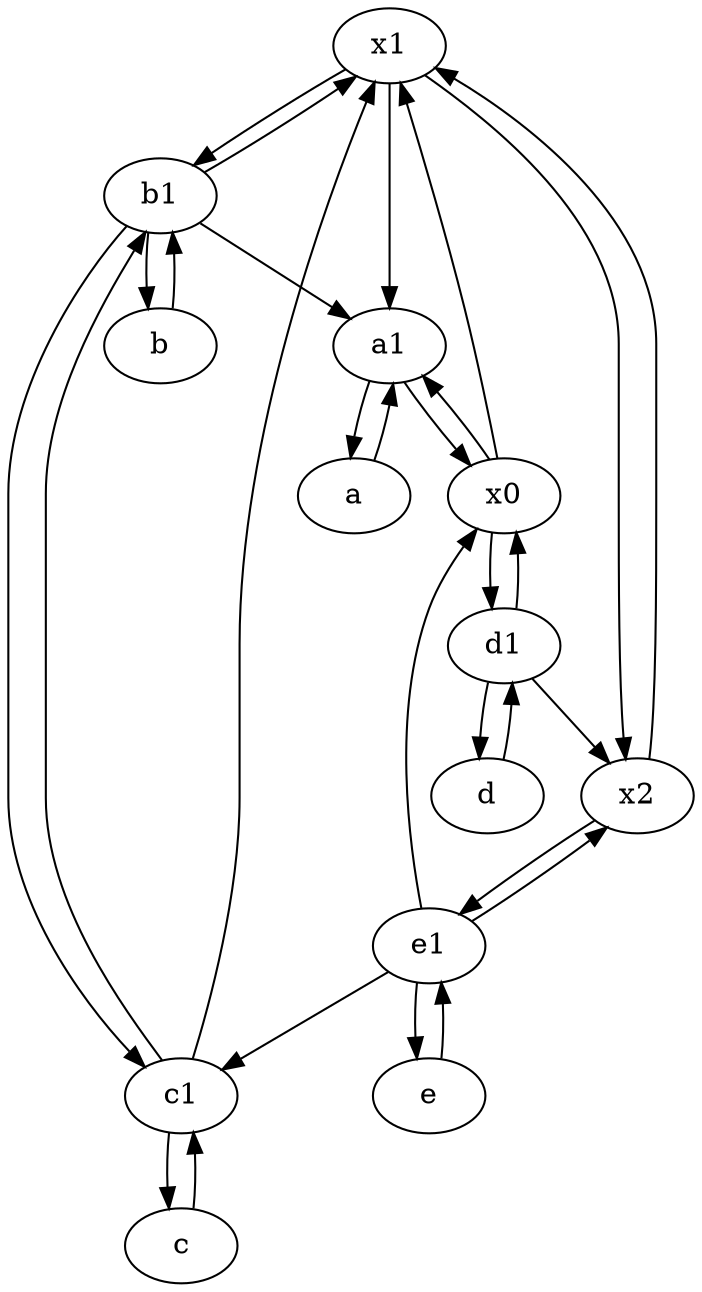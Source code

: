 digraph  {
	x1;
	c [pos="20,10!"];
	b1 [pos="45,20!"];
	e [pos="30,50!"];
	a [pos="40,10!"];
	d [pos="20,30!"];
	x2;
	c1 [pos="30,15!"];
	e1 [pos="25,45!"];
	b [pos="50,20!"];
	d1 [pos="25,30!"];
	x0;
	a1 [pos="40,15!"];
	b1 -> a1;
	x1 -> x2;
	e1 -> x2;
	b1 -> x1;
	x2 -> x1;
	d1 -> d;
	x0 -> d1;
	c1 -> x1;
	b1 -> b;
	c1 -> c;
	c -> c1;
	d -> d1;
	e1 -> e;
	b1 -> c1;
	x0 -> a1;
	b -> b1;
	d1 -> x0;
	e -> e1;
	e1 -> x0;
	c1 -> b1;
	d1 -> x2;
	x1 -> a1;
	x1 -> b1;
	x0 -> x1;
	x2 -> e1;
	a1 -> a;
	e1 -> c1;
	a -> a1;
	a1 -> x0;

	}